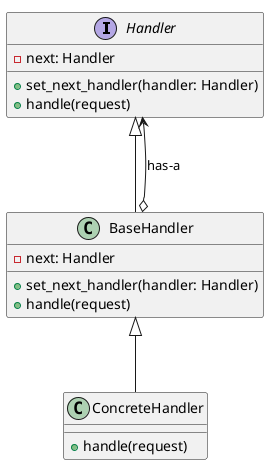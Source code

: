 @startuml
!pragma layout smetana
'https://plantuml.com/class-diagram

interface Handler {
  - next: Handler
  + set_next_handler(handler: Handler)
  + handle(request)
}

class BaseHandler {
  - next: Handler
  + set_next_handler(handler: Handler)
  + handle(request)
}

class ConcreteHandler {
  + handle(request)
}

Handler <|---  BaseHandler
Handler <---o  BaseHandler : has-a
BaseHandler <|--- ConcreteHandler

@enduml